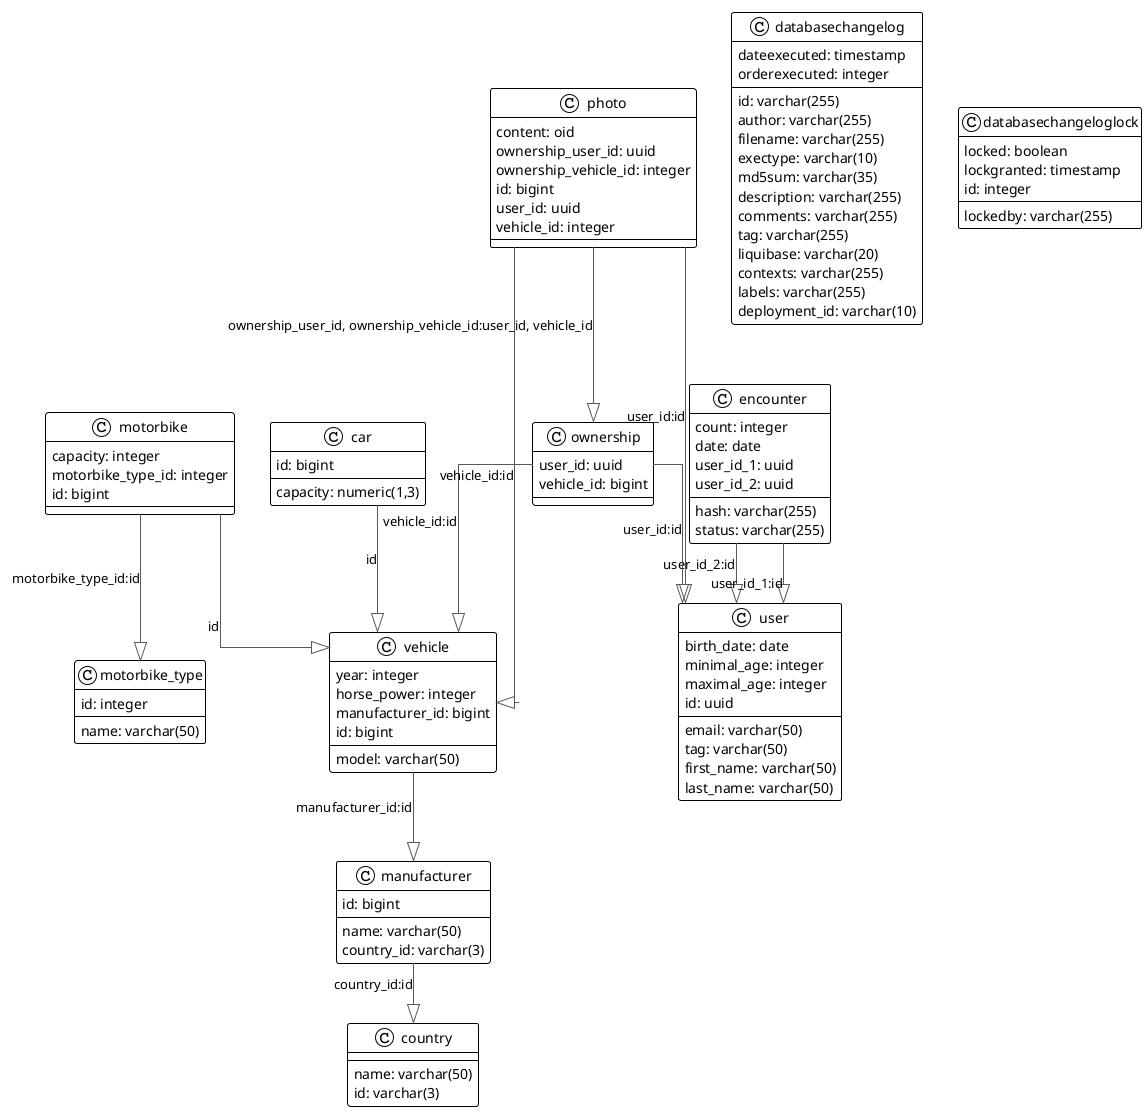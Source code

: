 @startuml

!theme plain
top to bottom direction
skinparam linetype ortho

class car {
   capacity: numeric(1,3)
   id: bigint
}
class country {
   name: varchar(50)
   id: varchar(3)
}
class databasechangelog {
   id: varchar(255)
   author: varchar(255)
   filename: varchar(255)
   dateexecuted: timestamp
   orderexecuted: integer
   exectype: varchar(10)
   md5sum: varchar(35)
   description: varchar(255)
   comments: varchar(255)
   tag: varchar(255)
   liquibase: varchar(20)
   contexts: varchar(255)
   labels: varchar(255)
   deployment_id: varchar(10)
}
class databasechangeloglock {
   locked: boolean
   lockgranted: timestamp
   lockedby: varchar(255)
   id: integer
}
class encounter {
   hash: varchar(255)
   count: integer
   date: date
   status: varchar(255)
   user_id_1: uuid
   user_id_2: uuid
}
class manufacturer {
   name: varchar(50)
   country_id: varchar(3)
   id: bigint
}
class motorbike {
   capacity: integer
   motorbike_type_id: integer
   id: bigint
}
class motorbike_type {
   name: varchar(50)
   id: integer
}
class ownership {
   user_id: uuid
   vehicle_id: bigint
}
class photo {
   content: oid
   ownership_user_id: uuid
   ownership_vehicle_id: integer
   id: bigint
   user_id: uuid
   vehicle_id: integer
}
class user {
   email: varchar(50)
   tag: varchar(50)
   first_name: varchar(50)
   last_name: varchar(50)
   birth_date: date
   minimal_age: integer
   maximal_age: integer
   id: uuid
}
class vehicle {
   model: varchar(50)
   year: integer
   horse_power: integer
   manufacturer_id: bigint
   id: bigint
}

car                    -[#595959,plain]-^  vehicle               : "id"
encounter              -[#595959,plain]-^  user                  : "user_id_2:id"
encounter              -[#595959,plain]-^  user                  : "user_id_1:id"
manufacturer           -[#595959,plain]-^  country               : "country_id:id"
motorbike              -[#595959,plain]-^  motorbike_type        : "motorbike_type_id:id"
motorbike              -[#595959,plain]-^  vehicle               : "id"
ownership              -[#595959,plain]-^  user                  : "user_id:id"
ownership              -[#595959,plain]-^  vehicle               : "vehicle_id:id"
photo                  -[#595959,plain]-^  ownership             : "ownership_user_id, ownership_vehicle_id:user_id, vehicle_id"
photo                  -[#595959,plain]-^  user                  : "user_id:id"
photo                  -[#595959,plain]-^  vehicle               : "vehicle_id:id"
vehicle                -[#595959,plain]-^  manufacturer          : "manufacturer_id:id"
@enduml
